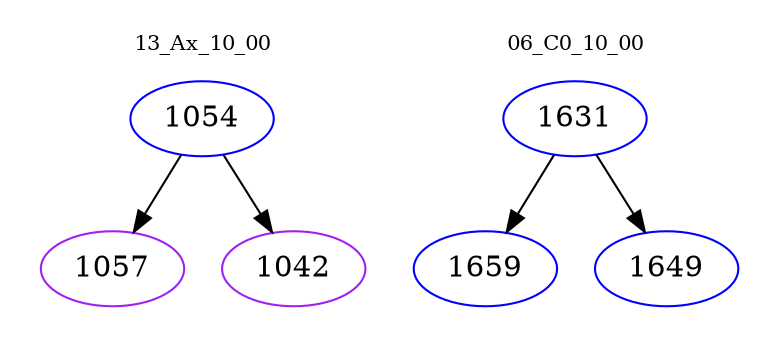 digraph{
subgraph cluster_0 {
color = white
label = "13_Ax_10_00";
fontsize=10;
T0_1054 [label="1054", color="blue"]
T0_1054 -> T0_1057 [color="black"]
T0_1057 [label="1057", color="purple"]
T0_1054 -> T0_1042 [color="black"]
T0_1042 [label="1042", color="purple"]
}
subgraph cluster_1 {
color = white
label = "06_C0_10_00";
fontsize=10;
T1_1631 [label="1631", color="blue"]
T1_1631 -> T1_1659 [color="black"]
T1_1659 [label="1659", color="blue"]
T1_1631 -> T1_1649 [color="black"]
T1_1649 [label="1649", color="blue"]
}
}
